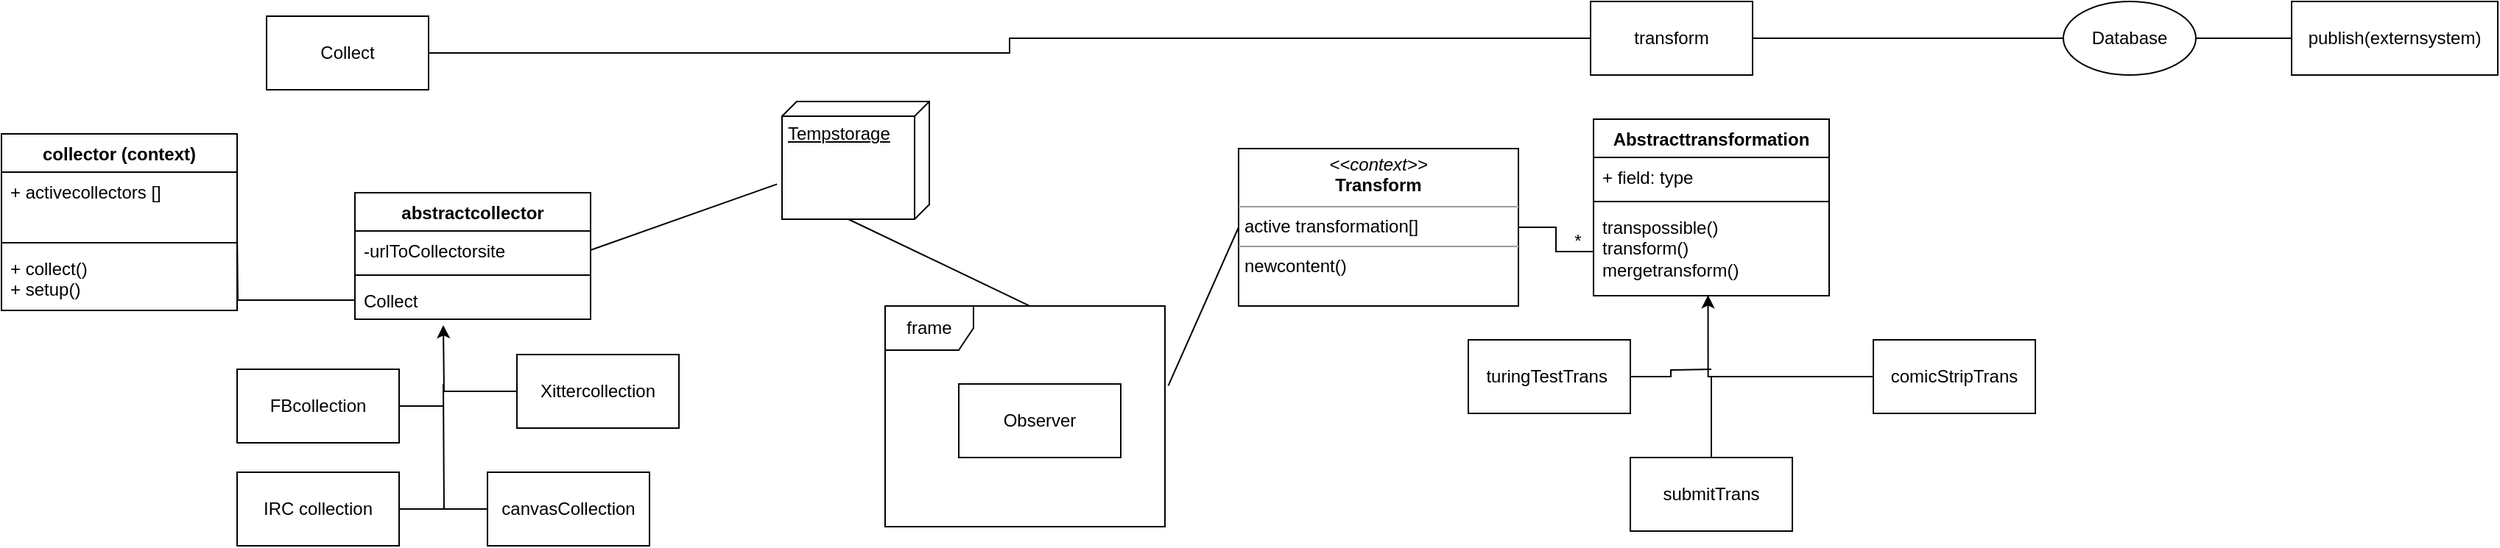 <mxfile version="22.1.20" type="github">
  <diagram name="Sida-1" id="AtAtbLV7x9WaWJLZUODg">
    <mxGraphModel dx="1781" dy="545" grid="1" gridSize="10" guides="1" tooltips="1" connect="1" arrows="1" fold="1" page="1" pageScale="1" pageWidth="827" pageHeight="1169" math="0" shadow="0">
      <root>
        <mxCell id="0" />
        <mxCell id="1" parent="0" />
        <mxCell id="D9tbcZHyD1_BeI-9zsL_-4" style="edgeStyle=orthogonalEdgeStyle;rounded=0;orthogonalLoop=1;jettySize=auto;html=1;entryX=0;entryY=0.5;entryDx=0;entryDy=0;endArrow=none;endFill=0;" parent="1" source="D9tbcZHyD1_BeI-9zsL_-1" target="D9tbcZHyD1_BeI-9zsL_-2" edge="1">
          <mxGeometry relative="1" as="geometry" />
        </mxCell>
        <mxCell id="D9tbcZHyD1_BeI-9zsL_-1" value="Collect" style="html=1;whiteSpace=wrap;" parent="1" vertex="1">
          <mxGeometry x="-540" y="40" width="110" height="50" as="geometry" />
        </mxCell>
        <mxCell id="D9tbcZHyD1_BeI-9zsL_-5" style="edgeStyle=orthogonalEdgeStyle;rounded=0;orthogonalLoop=1;jettySize=auto;html=1;endArrow=none;endFill=0;" parent="1" source="D9tbcZHyD1_BeI-9zsL_-2" target="D9tbcZHyD1_BeI-9zsL_-3" edge="1">
          <mxGeometry relative="1" as="geometry" />
        </mxCell>
        <mxCell id="D9tbcZHyD1_BeI-9zsL_-2" value="transform" style="html=1;whiteSpace=wrap;" parent="1" vertex="1">
          <mxGeometry x="359" y="30" width="110" height="50" as="geometry" />
        </mxCell>
        <mxCell id="D9tbcZHyD1_BeI-9zsL_-3" value="publish(externsystem)" style="html=1;whiteSpace=wrap;" parent="1" vertex="1">
          <mxGeometry x="835" y="30" width="140" height="50" as="geometry" />
        </mxCell>
        <mxCell id="D9tbcZHyD1_BeI-9zsL_-28" style="edgeStyle=orthogonalEdgeStyle;rounded=0;orthogonalLoop=1;jettySize=auto;html=1;endArrow=none;endFill=0;" parent="1" source="D9tbcZHyD1_BeI-9zsL_-6" edge="1">
          <mxGeometry relative="1" as="geometry">
            <mxPoint x="-420" y="290" as="targetPoint" />
          </mxGeometry>
        </mxCell>
        <mxCell id="D9tbcZHyD1_BeI-9zsL_-6" value="canvasCollection" style="html=1;whiteSpace=wrap;" parent="1" vertex="1">
          <mxGeometry x="-390" y="350" width="110" height="50" as="geometry" />
        </mxCell>
        <mxCell id="D9tbcZHyD1_BeI-9zsL_-29" style="edgeStyle=orthogonalEdgeStyle;rounded=0;orthogonalLoop=1;jettySize=auto;html=1;endArrow=none;endFill=0;" parent="1" source="D9tbcZHyD1_BeI-9zsL_-7" edge="1">
          <mxGeometry relative="1" as="geometry">
            <mxPoint x="-410" y="375" as="targetPoint" />
          </mxGeometry>
        </mxCell>
        <mxCell id="D9tbcZHyD1_BeI-9zsL_-7" value="IRC collection" style="html=1;whiteSpace=wrap;" parent="1" vertex="1">
          <mxGeometry x="-560" y="350" width="110" height="50" as="geometry" />
        </mxCell>
        <mxCell id="D9tbcZHyD1_BeI-9zsL_-27" style="edgeStyle=orthogonalEdgeStyle;rounded=0;orthogonalLoop=1;jettySize=auto;html=1;" parent="1" source="D9tbcZHyD1_BeI-9zsL_-9" edge="1">
          <mxGeometry relative="1" as="geometry">
            <mxPoint x="-420" y="250" as="targetPoint" />
          </mxGeometry>
        </mxCell>
        <mxCell id="D9tbcZHyD1_BeI-9zsL_-9" value="Xittercollection" style="html=1;whiteSpace=wrap;" parent="1" vertex="1">
          <mxGeometry x="-370" y="270" width="110" height="50" as="geometry" />
        </mxCell>
        <mxCell id="D9tbcZHyD1_BeI-9zsL_-10" value="collector (context)" style="swimlane;fontStyle=1;align=center;verticalAlign=top;childLayout=stackLayout;horizontal=1;startSize=26;horizontalStack=0;resizeParent=1;resizeParentMax=0;resizeLast=0;collapsible=1;marginBottom=0;whiteSpace=wrap;html=1;" parent="1" vertex="1">
          <mxGeometry x="-720" y="120" width="160" height="120" as="geometry" />
        </mxCell>
        <mxCell id="D9tbcZHyD1_BeI-9zsL_-11" value="+ activecollectors []" style="text;strokeColor=none;fillColor=none;align=left;verticalAlign=top;spacingLeft=4;spacingRight=4;overflow=hidden;rotatable=0;points=[[0,0.5],[1,0.5]];portConstraint=eastwest;whiteSpace=wrap;html=1;" parent="D9tbcZHyD1_BeI-9zsL_-10" vertex="1">
          <mxGeometry y="26" width="160" height="44" as="geometry" />
        </mxCell>
        <mxCell id="D9tbcZHyD1_BeI-9zsL_-12" value="" style="line;strokeWidth=1;fillColor=none;align=left;verticalAlign=middle;spacingTop=-1;spacingLeft=3;spacingRight=3;rotatable=0;labelPosition=right;points=[];portConstraint=eastwest;strokeColor=inherit;" parent="D9tbcZHyD1_BeI-9zsL_-10" vertex="1">
          <mxGeometry y="70" width="160" height="8" as="geometry" />
        </mxCell>
        <mxCell id="D9tbcZHyD1_BeI-9zsL_-13" value="+ collect()&lt;br&gt;+ setup()" style="text;strokeColor=none;fillColor=none;align=left;verticalAlign=top;spacingLeft=4;spacingRight=4;overflow=hidden;rotatable=0;points=[[0,0.5],[1,0.5]];portConstraint=eastwest;whiteSpace=wrap;html=1;" parent="D9tbcZHyD1_BeI-9zsL_-10" vertex="1">
          <mxGeometry y="78" width="160" height="42" as="geometry" />
        </mxCell>
        <mxCell id="D9tbcZHyD1_BeI-9zsL_-14" value="abstractcollector&lt;br&gt;" style="swimlane;fontStyle=1;align=center;verticalAlign=top;childLayout=stackLayout;horizontal=1;startSize=26;horizontalStack=0;resizeParent=1;resizeParentMax=0;resizeLast=0;collapsible=1;marginBottom=0;whiteSpace=wrap;html=1;" parent="1" vertex="1">
          <mxGeometry x="-480" y="160" width="160" height="86" as="geometry" />
        </mxCell>
        <mxCell id="D9tbcZHyD1_BeI-9zsL_-15" value="-urlToCollectorsite" style="text;strokeColor=none;fillColor=none;align=left;verticalAlign=top;spacingLeft=4;spacingRight=4;overflow=hidden;rotatable=0;points=[[0,0.5],[1,0.5]];portConstraint=eastwest;whiteSpace=wrap;html=1;" parent="D9tbcZHyD1_BeI-9zsL_-14" vertex="1">
          <mxGeometry y="26" width="160" height="26" as="geometry" />
        </mxCell>
        <mxCell id="D9tbcZHyD1_BeI-9zsL_-16" value="" style="line;strokeWidth=1;fillColor=none;align=left;verticalAlign=middle;spacingTop=-1;spacingLeft=3;spacingRight=3;rotatable=0;labelPosition=right;points=[];portConstraint=eastwest;strokeColor=inherit;" parent="D9tbcZHyD1_BeI-9zsL_-14" vertex="1">
          <mxGeometry y="52" width="160" height="8" as="geometry" />
        </mxCell>
        <mxCell id="D9tbcZHyD1_BeI-9zsL_-17" value="Collect" style="text;strokeColor=none;fillColor=none;align=left;verticalAlign=top;spacingLeft=4;spacingRight=4;overflow=hidden;rotatable=0;points=[[0,0.5],[1,0.5]];portConstraint=eastwest;whiteSpace=wrap;html=1;" parent="D9tbcZHyD1_BeI-9zsL_-14" vertex="1">
          <mxGeometry y="60" width="160" height="26" as="geometry" />
        </mxCell>
        <mxCell id="D9tbcZHyD1_BeI-9zsL_-18" value="" style="edgeStyle=orthogonalEdgeStyle;rounded=0;orthogonalLoop=1;jettySize=auto;html=1;endArrow=none;endFill=0;" parent="1" target="D9tbcZHyD1_BeI-9zsL_-17" edge="1">
          <mxGeometry relative="1" as="geometry">
            <mxPoint x="-560" y="188" as="sourcePoint" />
          </mxGeometry>
        </mxCell>
        <mxCell id="D9tbcZHyD1_BeI-9zsL_-30" style="edgeStyle=orthogonalEdgeStyle;rounded=0;orthogonalLoop=1;jettySize=auto;html=1;endArrow=none;endFill=0;" parent="1" source="D9tbcZHyD1_BeI-9zsL_-8" edge="1">
          <mxGeometry relative="1" as="geometry">
            <mxPoint x="-420" y="305" as="targetPoint" />
          </mxGeometry>
        </mxCell>
        <mxCell id="D9tbcZHyD1_BeI-9zsL_-8" value="FBcollection" style="html=1;whiteSpace=wrap;" parent="1" vertex="1">
          <mxGeometry x="-560" y="280" width="110" height="50" as="geometry" />
        </mxCell>
        <mxCell id="D9tbcZHyD1_BeI-9zsL_-32" value="Abstracttransformation" style="swimlane;fontStyle=1;align=center;verticalAlign=top;childLayout=stackLayout;horizontal=1;startSize=26;horizontalStack=0;resizeParent=1;resizeParentMax=0;resizeLast=0;collapsible=1;marginBottom=0;whiteSpace=wrap;html=1;" parent="1" vertex="1">
          <mxGeometry x="361" y="110" width="160" height="120" as="geometry" />
        </mxCell>
        <mxCell id="D9tbcZHyD1_BeI-9zsL_-33" value="+ field: type" style="text;strokeColor=none;fillColor=none;align=left;verticalAlign=top;spacingLeft=4;spacingRight=4;overflow=hidden;rotatable=0;points=[[0,0.5],[1,0.5]];portConstraint=eastwest;whiteSpace=wrap;html=1;" parent="D9tbcZHyD1_BeI-9zsL_-32" vertex="1">
          <mxGeometry y="26" width="160" height="26" as="geometry" />
        </mxCell>
        <mxCell id="D9tbcZHyD1_BeI-9zsL_-34" value="" style="line;strokeWidth=1;fillColor=none;align=left;verticalAlign=middle;spacingTop=-1;spacingLeft=3;spacingRight=3;rotatable=0;labelPosition=right;points=[];portConstraint=eastwest;strokeColor=inherit;" parent="D9tbcZHyD1_BeI-9zsL_-32" vertex="1">
          <mxGeometry y="52" width="160" height="8" as="geometry" />
        </mxCell>
        <mxCell id="D9tbcZHyD1_BeI-9zsL_-35" value="transpossible()&lt;br&gt;transform()&lt;br&gt;mergetransform()" style="text;strokeColor=none;fillColor=none;align=left;verticalAlign=top;spacingLeft=4;spacingRight=4;overflow=hidden;rotatable=0;points=[[0,0.5],[1,0.5]];portConstraint=eastwest;whiteSpace=wrap;html=1;" parent="D9tbcZHyD1_BeI-9zsL_-32" vertex="1">
          <mxGeometry y="60" width="160" height="60" as="geometry" />
        </mxCell>
        <mxCell id="D9tbcZHyD1_BeI-9zsL_-41" value="" style="edgeStyle=orthogonalEdgeStyle;rounded=0;orthogonalLoop=1;jettySize=auto;html=1;endArrow=none;endFill=0;" parent="1" source="D9tbcZHyD1_BeI-9zsL_-40" target="D9tbcZHyD1_BeI-9zsL_-35" edge="1">
          <mxGeometry relative="1" as="geometry" />
        </mxCell>
        <mxCell id="D9tbcZHyD1_BeI-9zsL_-40" value="&lt;p style=&quot;margin:0px;margin-top:4px;text-align:center;&quot;&gt;&lt;i&gt;&amp;lt;&amp;lt;context&amp;gt;&amp;gt;&lt;/i&gt;&lt;br&gt;&lt;b&gt;Transform&lt;/b&gt;&lt;/p&gt;&lt;hr size=&quot;1&quot;&gt;&lt;p style=&quot;margin:0px;margin-left:4px;&quot;&gt;active transformation[]&lt;br&gt;&lt;/p&gt;&lt;hr size=&quot;1&quot;&gt;&lt;p style=&quot;margin:0px;margin-left:4px;&quot;&gt;newcontent()&lt;/p&gt;" style="verticalAlign=top;align=left;overflow=fill;fontSize=12;fontFamily=Helvetica;html=1;whiteSpace=wrap;" parent="1" vertex="1">
          <mxGeometry x="120" y="130" width="190" height="107" as="geometry" />
        </mxCell>
        <mxCell id="D9tbcZHyD1_BeI-9zsL_-42" value="*" style="text;html=1;align=center;verticalAlign=middle;resizable=0;points=[];autosize=1;strokeColor=none;fillColor=none;" parent="1" vertex="1">
          <mxGeometry x="335" y="178" width="30" height="30" as="geometry" />
        </mxCell>
        <mxCell id="D9tbcZHyD1_BeI-9zsL_-48" style="edgeStyle=orthogonalEdgeStyle;rounded=0;orthogonalLoop=1;jettySize=auto;html=1;endArrow=none;endFill=0;" parent="1" source="D9tbcZHyD1_BeI-9zsL_-43" edge="1">
          <mxGeometry relative="1" as="geometry">
            <mxPoint x="441" y="285" as="targetPoint" />
          </mxGeometry>
        </mxCell>
        <mxCell id="D9tbcZHyD1_BeI-9zsL_-43" value="comicStripTrans" style="html=1;whiteSpace=wrap;" parent="1" vertex="1">
          <mxGeometry x="551" y="260" width="110" height="50" as="geometry" />
        </mxCell>
        <mxCell id="D9tbcZHyD1_BeI-9zsL_-44" value="submitTrans" style="html=1;whiteSpace=wrap;" parent="1" vertex="1">
          <mxGeometry x="386" y="340" width="110" height="50" as="geometry" />
        </mxCell>
        <mxCell id="D9tbcZHyD1_BeI-9zsL_-49" style="edgeStyle=orthogonalEdgeStyle;rounded=0;orthogonalLoop=1;jettySize=auto;html=1;endArrow=none;endFill=0;" parent="1" source="D9tbcZHyD1_BeI-9zsL_-45" edge="1">
          <mxGeometry relative="1" as="geometry">
            <mxPoint x="441" y="280" as="targetPoint" />
          </mxGeometry>
        </mxCell>
        <mxCell id="D9tbcZHyD1_BeI-9zsL_-45" value="turingTestTrans&amp;nbsp;" style="html=1;whiteSpace=wrap;" parent="1" vertex="1">
          <mxGeometry x="276" y="260" width="110" height="50" as="geometry" />
        </mxCell>
        <mxCell id="D9tbcZHyD1_BeI-9zsL_-46" style="edgeStyle=orthogonalEdgeStyle;rounded=0;orthogonalLoop=1;jettySize=auto;html=1;entryX=0.486;entryY=0.994;entryDx=0;entryDy=0;entryPerimeter=0;" parent="1" source="D9tbcZHyD1_BeI-9zsL_-44" target="D9tbcZHyD1_BeI-9zsL_-35" edge="1">
          <mxGeometry relative="1" as="geometry" />
        </mxCell>
        <mxCell id="D9tbcZHyD1_BeI-9zsL_-50" value="Database" style="ellipse;whiteSpace=wrap;html=1;" parent="1" vertex="1">
          <mxGeometry x="680" y="30" width="90" height="50" as="geometry" />
        </mxCell>
        <mxCell id="D9tbcZHyD1_BeI-9zsL_-52" value="Tempstorage" style="verticalAlign=top;align=left;spacingTop=8;spacingLeft=2;spacingRight=12;shape=cube;size=10;direction=south;fontStyle=4;html=1;whiteSpace=wrap;" parent="1" vertex="1">
          <mxGeometry x="-190" y="98" width="100" height="80" as="geometry" />
        </mxCell>
        <mxCell id="D9tbcZHyD1_BeI-9zsL_-53" value="frame" style="shape=umlFrame;whiteSpace=wrap;html=1;pointerEvents=0;" parent="1" vertex="1">
          <mxGeometry x="-120" y="237" width="190" height="150" as="geometry" />
        </mxCell>
        <mxCell id="D9tbcZHyD1_BeI-9zsL_-54" value="Observer" style="html=1;whiteSpace=wrap;" parent="1" vertex="1">
          <mxGeometry x="-70" y="290" width="110" height="50" as="geometry" />
        </mxCell>
        <mxCell id="D9tbcZHyD1_BeI-9zsL_-55" value="" style="endArrow=none;html=1;rounded=0;exitX=0;exitY=0;exitDx=80;exitDy=55;exitPerimeter=0;entryX=0.519;entryY=0.001;entryDx=0;entryDy=0;entryPerimeter=0;" parent="1" source="D9tbcZHyD1_BeI-9zsL_-52" target="D9tbcZHyD1_BeI-9zsL_-53" edge="1">
          <mxGeometry relative="1" as="geometry">
            <mxPoint x="-300" y="300" as="sourcePoint" />
            <mxPoint x="-140" y="300" as="targetPoint" />
          </mxGeometry>
        </mxCell>
        <mxCell id="D9tbcZHyD1_BeI-9zsL_-56" value="" style="endArrow=none;html=1;rounded=0;entryX=0.702;entryY=1.034;entryDx=0;entryDy=0;entryPerimeter=0;exitX=1;exitY=0.5;exitDx=0;exitDy=0;" parent="1" source="D9tbcZHyD1_BeI-9zsL_-15" target="D9tbcZHyD1_BeI-9zsL_-52" edge="1">
          <mxGeometry relative="1" as="geometry">
            <mxPoint x="-240" y="240" as="sourcePoint" />
            <mxPoint x="50" y="300" as="targetPoint" />
          </mxGeometry>
        </mxCell>
        <mxCell id="D9tbcZHyD1_BeI-9zsL_-57" value="" style="endArrow=none;html=1;rounded=0;exitX=1.012;exitY=0.361;exitDx=0;exitDy=0;exitPerimeter=0;entryX=0;entryY=0.5;entryDx=0;entryDy=0;" parent="1" source="D9tbcZHyD1_BeI-9zsL_-53" target="D9tbcZHyD1_BeI-9zsL_-40" edge="1">
          <mxGeometry relative="1" as="geometry">
            <mxPoint x="-60" y="300" as="sourcePoint" />
            <mxPoint x="100" y="300" as="targetPoint" />
          </mxGeometry>
        </mxCell>
      </root>
    </mxGraphModel>
  </diagram>
</mxfile>
